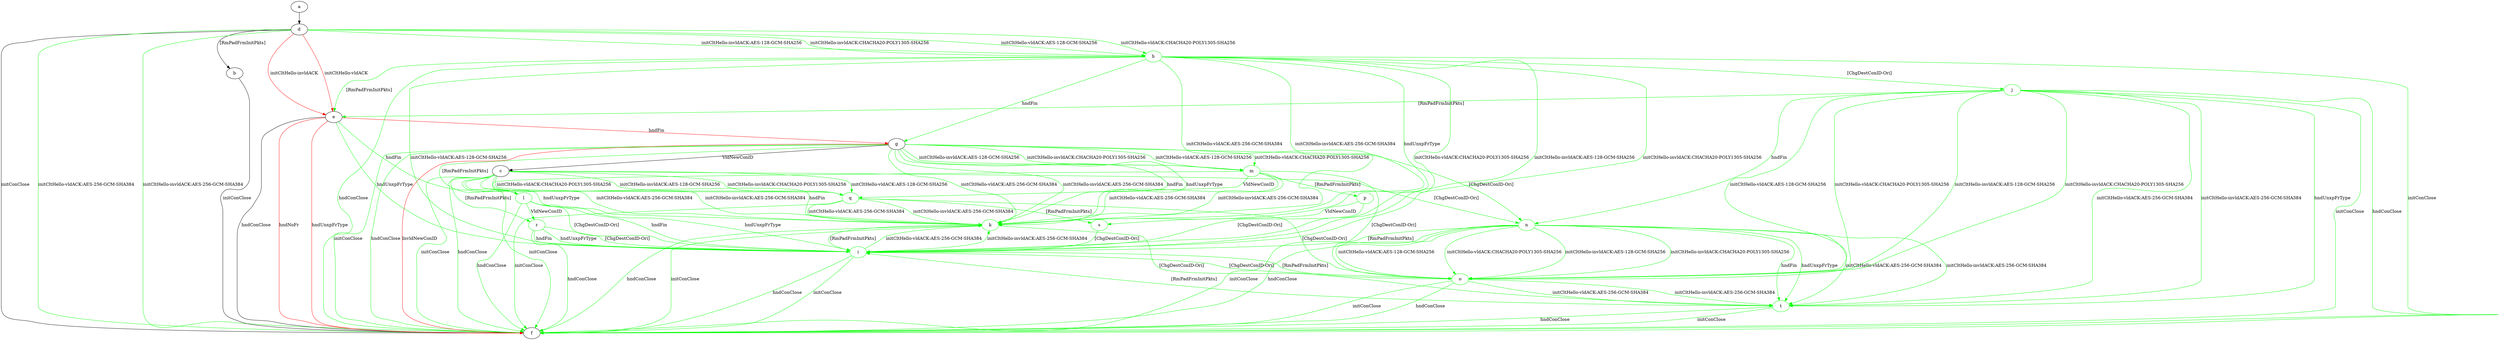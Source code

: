 digraph "" {
	a -> d	[key=0];
	b -> f	[key=0,
		label="initConClose "];
	c -> f	[key=0,
		color=green,
		label="initConClose "];
	c -> f	[key=1,
		color=green,
		label="hndConClose "];
	k	[color=green];
	c -> k	[key=0,
		color=green,
		label="initCltHello-vldACK:AES-256-GCM-SHA384 "];
	c -> k	[key=1,
		color=green,
		label="initCltHello-invldACK:AES-256-GCM-SHA384 "];
	c -> k	[key=2,
		color=green,
		label="hndFin "];
	c -> k	[key=3,
		color=green,
		label="hndUnxpFrType "];
	n	[color=green];
	c -> n	[key=0,
		color=green,
		label="[ChgDestConID-Ori] "];
	q	[color=green];
	c -> q	[key=0,
		color=green,
		label="initCltHello-vldACK:AES-128-GCM-SHA256 "];
	c -> q	[key=1,
		color=green,
		label="initCltHello-vldACK:CHACHA20-POLY1305-SHA256 "];
	c -> q	[key=2,
		color=green,
		label="initCltHello-invldACK:AES-128-GCM-SHA256 "];
	c -> q	[key=3,
		color=green,
		label="initCltHello-invldACK:CHACHA20-POLY1305-SHA256 "];
	r	[color=green];
	c -> r	[key=0,
		color=green,
		label="[RmPadFrmInitPkts] "];
	d -> b	[key=0,
		label="[RmPadFrmInitPkts] "];
	d -> e	[key=0,
		color=red,
		label="initCltHello-vldACK "];
	d -> e	[key=1,
		color=red,
		label="initCltHello-invldACK "];
	d -> f	[key=0,
		label="initConClose "];
	d -> f	[key=1,
		color=green,
		label="initCltHello-vldACK:AES-256-GCM-SHA384 "];
	d -> f	[key=2,
		color=green,
		label="initCltHello-invldACK:AES-256-GCM-SHA384 "];
	h	[color=green];
	d -> h	[key=0,
		color=green,
		label="initCltHello-vldACK:AES-128-GCM-SHA256 "];
	d -> h	[key=1,
		color=green,
		label="initCltHello-vldACK:CHACHA20-POLY1305-SHA256 "];
	d -> h	[key=2,
		color=green,
		label="initCltHello-invldACK:AES-128-GCM-SHA256 "];
	d -> h	[key=3,
		color=green,
		label="initCltHello-invldACK:CHACHA20-POLY1305-SHA256 "];
	e -> f	[key=0,
		label="hndConClose "];
	e -> f	[key=1,
		color=red,
		label="hndNoFr "];
	e -> f	[key=2,
		color=red,
		label="hndUnxpFrType "];
	e -> g	[key=0,
		color=red,
		label="hndFin "];
	i	[color=green];
	e -> i	[key=0,
		color=green,
		label="hndUnxpFrType "];
	l	[color=green];
	e -> l	[key=0,
		color=green,
		label="hndFin "];
	g -> c	[key=0,
		label="VldNewConID "];
	g -> f	[key=0,
		color=green,
		label="initConClose "];
	g -> f	[key=1,
		color=green,
		label="hndConClose "];
	g -> f	[key=2,
		color=red,
		label="InvldNewConID "];
	g -> k	[key=0,
		color=green,
		label="initCltHello-vldACK:AES-256-GCM-SHA384 "];
	g -> k	[key=1,
		color=green,
		label="initCltHello-invldACK:AES-256-GCM-SHA384 "];
	g -> k	[key=2,
		color=green,
		label="hndFin "];
	g -> k	[key=3,
		color=green,
		label="hndUnxpFrType "];
	g -> l	[key=0,
		color=green,
		label="[RmPadFrmInitPkts] "];
	m	[color=green];
	g -> m	[key=0,
		color=green,
		label="initCltHello-vldACK:AES-128-GCM-SHA256 "];
	g -> m	[key=1,
		color=green,
		label="initCltHello-vldACK:CHACHA20-POLY1305-SHA256 "];
	g -> m	[key=2,
		color=green,
		label="initCltHello-invldACK:AES-128-GCM-SHA256 "];
	g -> m	[key=3,
		color=green,
		label="initCltHello-invldACK:CHACHA20-POLY1305-SHA256 "];
	g -> n	[key=0,
		color=green,
		label="[ChgDestConID-Ori] "];
	h -> e	[key=0,
		color=green,
		label="[RmPadFrmInitPkts] "];
	h -> f	[key=0,
		color=green,
		label="initConClose "];
	h -> f	[key=1,
		color=green,
		label="hndConClose "];
	h -> g	[key=0,
		color=green,
		label="hndFin "];
	h -> i	[key=0,
		color=green,
		label="initCltHello-vldACK:AES-128-GCM-SHA256 "];
	h -> i	[key=1,
		color=green,
		label="initCltHello-vldACK:CHACHA20-POLY1305-SHA256 "];
	h -> i	[key=2,
		color=green,
		label="initCltHello-invldACK:AES-128-GCM-SHA256 "];
	h -> i	[key=3,
		color=green,
		label="initCltHello-invldACK:CHACHA20-POLY1305-SHA256 "];
	j	[color=green];
	h -> j	[key=0,
		color=green,
		label="[ChgDestConID-Ori] "];
	h -> k	[key=0,
		color=green,
		label="initCltHello-vldACK:AES-256-GCM-SHA384 "];
	h -> k	[key=1,
		color=green,
		label="initCltHello-invldACK:AES-256-GCM-SHA384 "];
	h -> k	[key=2,
		color=green,
		label="hndUnxpFrType "];
	i -> f	[key=0,
		color=green,
		label="initConClose "];
	i -> f	[key=1,
		color=green,
		label="hndConClose "];
	i -> k	[key=0,
		color=green,
		label="initCltHello-vldACK:AES-256-GCM-SHA384 "];
	i -> k	[key=1,
		color=green,
		label="initCltHello-invldACK:AES-256-GCM-SHA384 "];
	o	[color=green];
	i -> o	[key=0,
		color=green,
		label="[ChgDestConID-Ori] "];
	j -> e	[key=0,
		color=green,
		label="[RmPadFrmInitPkts] "];
	j -> f	[key=0,
		color=green,
		label="initConClose "];
	j -> f	[key=1,
		color=green,
		label="hndConClose "];
	j -> n	[key=0,
		color=green,
		label="hndFin "];
	j -> o	[key=0,
		color=green,
		label="initCltHello-vldACK:AES-128-GCM-SHA256 "];
	j -> o	[key=1,
		color=green,
		label="initCltHello-vldACK:CHACHA20-POLY1305-SHA256 "];
	j -> o	[key=2,
		color=green,
		label="initCltHello-invldACK:AES-128-GCM-SHA256 "];
	j -> o	[key=3,
		color=green,
		label="initCltHello-invldACK:CHACHA20-POLY1305-SHA256 "];
	t	[color=green];
	j -> t	[key=0,
		color=green,
		label="initCltHello-vldACK:AES-256-GCM-SHA384 "];
	j -> t	[key=1,
		color=green,
		label="initCltHello-invldACK:AES-256-GCM-SHA384 "];
	j -> t	[key=2,
		color=green,
		label="hndUnxpFrType "];
	k -> f	[key=0,
		color=green,
		label="initConClose "];
	k -> f	[key=1,
		color=green,
		label="hndConClose "];
	k -> i	[key=0,
		color=green,
		label="[RmPadFrmInitPkts] "];
	k -> t	[key=0,
		color=green,
		label="[ChgDestConID-Ori] "];
	l -> f	[key=0,
		color=green,
		label="hndConClose "];
	l -> i	[key=0,
		color=green,
		label="hndFin "];
	l -> i	[key=1,
		color=green,
		label="hndUnxpFrType "];
	l -> i	[key=2,
		color=green,
		label="[ChgDestConID-Ori] "];
	l -> r	[key=0,
		color=green,
		label="VldNewConID "];
	m -> f	[key=0,
		color=green,
		label="initConClose "];
	m -> k	[key=0,
		color=green,
		label="initCltHello-vldACK:AES-256-GCM-SHA384 "];
	m -> k	[key=1,
		color=green,
		label="initCltHello-invldACK:AES-256-GCM-SHA384 "];
	m -> o	[key=0,
		color=green,
		label="[ChgDestConID-Ori] "];
	p	[color=green];
	m -> p	[key=0,
		color=green,
		label="[RmPadFrmInitPkts] "];
	m -> q	[key=0,
		color=green,
		label="VldNewConID "];
	n -> f	[key=0,
		color=green,
		label="initConClose "];
	n -> f	[key=1,
		color=green,
		label="hndConClose "];
	n -> i	[key=0,
		color=green,
		label="[RmPadFrmInitPkts] "];
	n -> o	[key=0,
		color=green,
		label="initCltHello-vldACK:AES-128-GCM-SHA256 "];
	n -> o	[key=1,
		color=green,
		label="initCltHello-vldACK:CHACHA20-POLY1305-SHA256 "];
	n -> o	[key=2,
		color=green,
		label="initCltHello-invldACK:AES-128-GCM-SHA256 "];
	n -> o	[key=3,
		color=green,
		label="initCltHello-invldACK:CHACHA20-POLY1305-SHA256 "];
	n -> t	[key=0,
		color=green,
		label="initCltHello-vldACK:AES-256-GCM-SHA384 "];
	n -> t	[key=1,
		color=green,
		label="initCltHello-invldACK:AES-256-GCM-SHA384 "];
	n -> t	[key=2,
		color=green,
		label="hndFin "];
	n -> t	[key=3,
		color=green,
		label="hndUnxpFrType "];
	o -> f	[key=0,
		color=green,
		label="initConClose "];
	o -> f	[key=1,
		color=green,
		label="hndConClose "];
	o -> i	[key=0,
		color=green,
		label="[RmPadFrmInitPkts] "];
	o -> t	[key=0,
		color=green,
		label="initCltHello-vldACK:AES-256-GCM-SHA384 "];
	o -> t	[key=1,
		color=green,
		label="initCltHello-invldACK:AES-256-GCM-SHA384 "];
	p -> i	[key=0,
		color=green,
		label="[ChgDestConID-Ori] "];
	s	[color=green];
	p -> s	[key=0,
		color=green,
		label="VldNewConID "];
	q -> f	[key=0,
		color=green,
		label="initConClose "];
	q -> k	[key=0,
		color=green,
		label="initCltHello-vldACK:AES-256-GCM-SHA384 "];
	q -> k	[key=1,
		color=green,
		label="initCltHello-invldACK:AES-256-GCM-SHA384 "];
	q -> o	[key=0,
		color=green,
		label="[ChgDestConID-Ori] "];
	q -> s	[key=0,
		color=green,
		label="[RmPadFrmInitPkts] "];
	r -> f	[key=0,
		color=green,
		label="hndConClose "];
	r -> i	[key=0,
		color=green,
		label="hndFin "];
	r -> i	[key=1,
		color=green,
		label="hndUnxpFrType "];
	r -> i	[key=2,
		color=green,
		label="[ChgDestConID-Ori] "];
	s -> i	[key=0,
		color=green,
		label="[ChgDestConID-Ori] "];
	t -> f	[key=0,
		color=green,
		label="initConClose "];
	t -> f	[key=1,
		color=green,
		label="hndConClose "];
	t -> i	[key=0,
		color=green,
		label="[RmPadFrmInitPkts] "];
}
